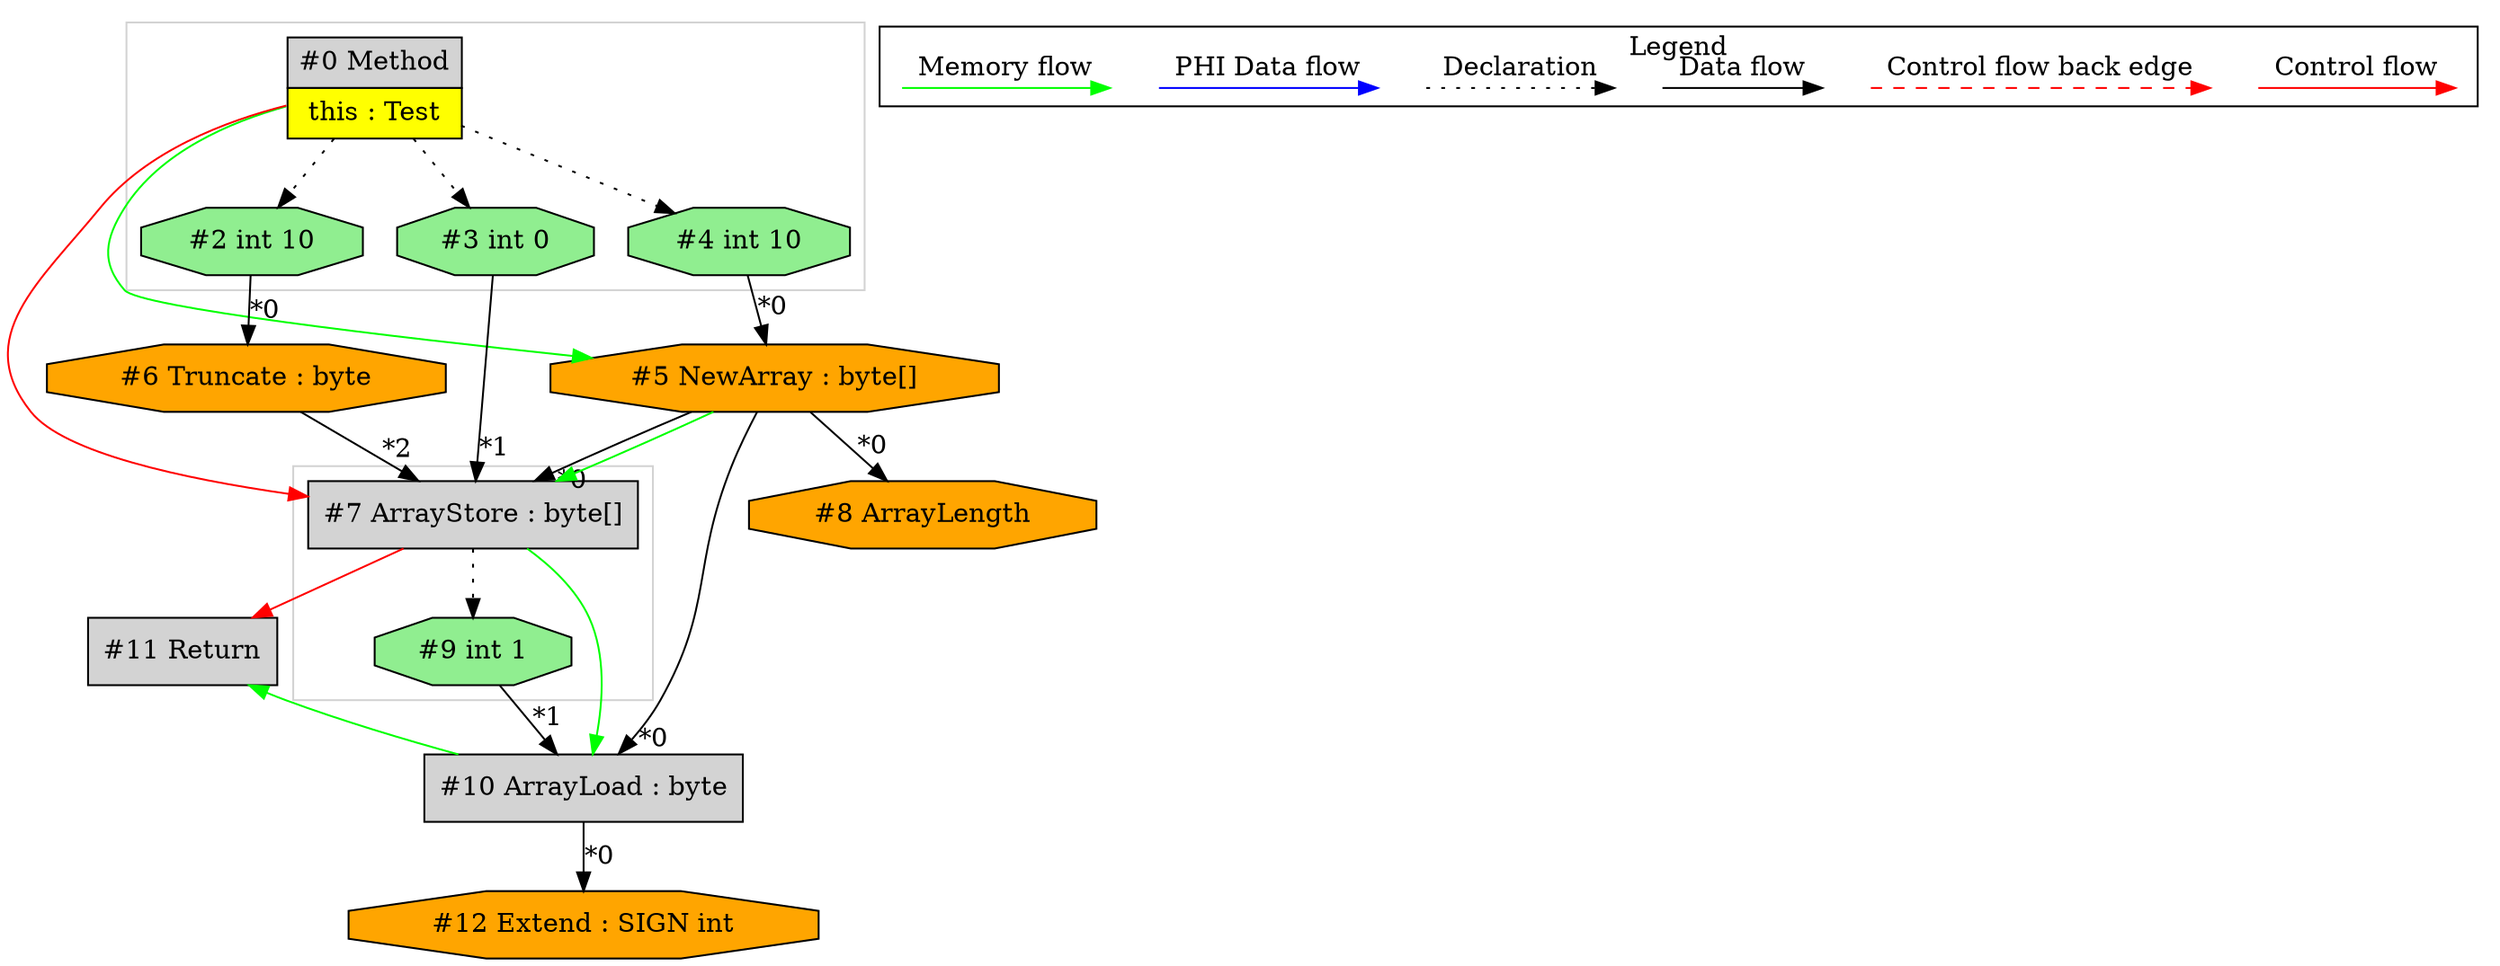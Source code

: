 digraph {
 ordering="in";
 node0[margin="0", label=<<table border="0" cellborder="1" cellspacing="0" cellpadding="5"><tr><td colspan="1">#0 Method</td></tr><tr><td port="prj1" bgcolor="yellow">this : Test</td></tr></table>>,shape=none, fillcolor=lightgrey, style=filled];
 node5[label="#5 NewArray : byte[]",shape=octagon, fillcolor=orange, style=filled];
 node4 -> node5[headlabel="*0", labeldistance=2];
 node0 -> node5[labeldistance=2, color=green, constraint=false];
 node4[label="#4 int 10",shape=octagon, fillcolor=lightgreen, style=filled];
 node0 -> node4[style=dotted];
 node10[label="#10 ArrayLoad : byte",shape=box, fillcolor=lightgrey, style=filled];
 node5 -> node10[headlabel="*0", labeldistance=2];
 node9 -> node10[headlabel="*1", labeldistance=2];
 node7 -> node10[labeldistance=2, color=green, constraint=false];
 node7[label="#7 ArrayStore : byte[]",shape=box, fillcolor=lightgrey, style=filled];
 node5 -> node7[headlabel="*0", labeldistance=2];
 node3 -> node7[headlabel="*1", labeldistance=2];
 node6 -> node7[headlabel="*2", labeldistance=2];
 node5 -> node7[labeldistance=2, color=green, constraint=false];
 node0 -> node7[labeldistance=2, color=red, fontcolor=red];
 node6[label="#6 Truncate : byte",shape=octagon, fillcolor=orange, style=filled];
 node2 -> node6[headlabel="*0", labeldistance=2];
 node2[label="#2 int 10",shape=octagon, fillcolor=lightgreen, style=filled];
 node0 -> node2[style=dotted];
 node3[label="#3 int 0",shape=octagon, fillcolor=lightgreen, style=filled];
 node0 -> node3[style=dotted];
 node11[label="#11 Return",shape=box, fillcolor=lightgrey, style=filled];
 node7 -> node11[labeldistance=2, color=red, fontcolor=red];
 node10 -> node11[labeldistance=2, color=green, constraint=false];
 node9[label="#9 int 1",shape=octagon, fillcolor=lightgreen, style=filled];
 node7 -> node9[style=dotted];
 node12[label="#12 Extend : SIGN int",shape=octagon, fillcolor=orange, style=filled];
 node10 -> node12[headlabel="*0", labeldistance=2];
 node8[label="#8 ArrayLength",shape=octagon, fillcolor=orange, style=filled];
 node5 -> node8[headlabel="*0", labeldistance=2];
 subgraph cluster_0 {
  color=lightgray;
  node0;
  node2;
  node3;
  node4;
 }
 subgraph cluster_1 {
  color=lightgray;
  node7;
  node9;
 }
 subgraph cluster_000 {
  label = "Legend";
  node [shape=point]
  {
   rank=same;
   c0 [style = invis];
   c1 [style = invis];
   c2 [style = invis];
   c3 [style = invis];
   d0 [style = invis];
   d1 [style = invis];
   d2 [style = invis];
   d3 [style = invis];
   d4 [style = invis];
   d5 [style = invis];
   d6 [style = invis];
   d7 [style = invis];
  }
  c0 -> c1 [label="Control flow", style=solid, color=red]
  c2 -> c3 [label="Control flow back edge", style=dashed, color=red]
  d0 -> d1 [label="Data flow"]
  d2 -> d3 [label="Declaration", style=dotted]
  d4 -> d5 [label="PHI Data flow", color=blue]
  d6 -> d7 [label="Memory flow", color=green]
 }

}
